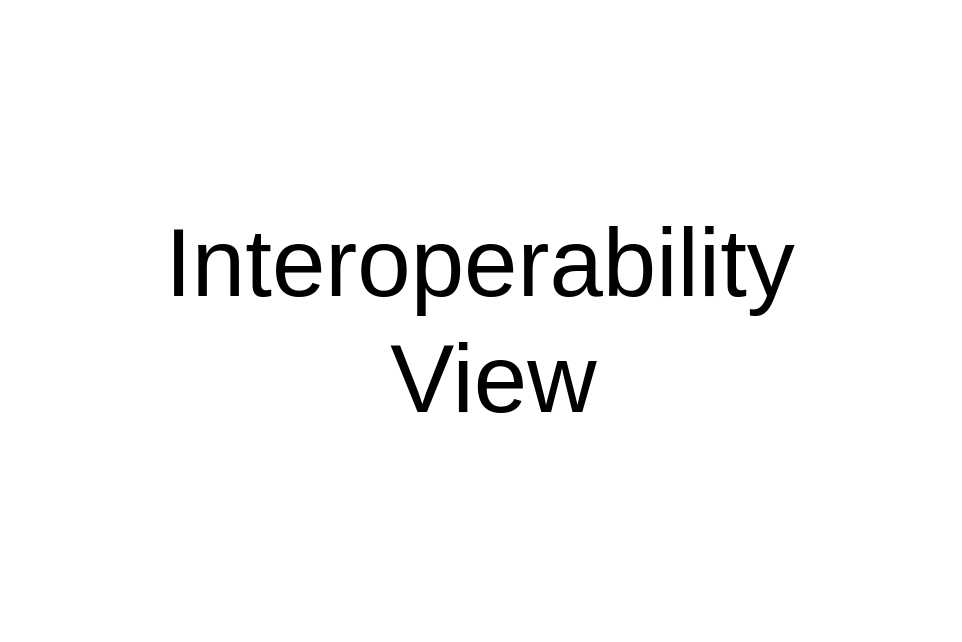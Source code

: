 <mxfile compressed="false" version="17.5.0" type="google">
  <diagram id="7jLlEumUiMLtJq0d6O2o" name="INTEROPERABILITY VIEW">
    <mxGraphModel grid="1" page="1" gridSize="10" guides="1" tooltips="1" connect="1" arrows="1" fold="1" pageScale="1" pageWidth="827" pageHeight="1169" math="0" shadow="0">
      <root>
        <mxCell id="R8PEM5ubBwQ5RRjLXsm--0" />
        <mxCell id="R8PEM5ubBwQ5RRjLXsm--1" parent="R8PEM5ubBwQ5RRjLXsm--0" />
        <mxCell id="l9LYidoEel3wWBmEn9x7-0" value="Interoperability&lt;br&gt;&amp;nbsp;View" style="text;html=1;strokeColor=none;fillColor=none;align=center;verticalAlign=middle;whiteSpace=wrap;rounded=0;fontSize=48;opacity=30;" vertex="1" parent="R8PEM5ubBwQ5RRjLXsm--1">
          <mxGeometry x="160" y="200" width="480" height="320" as="geometry" />
        </mxCell>
      </root>
    </mxGraphModel>
  </diagram>
</mxfile>
